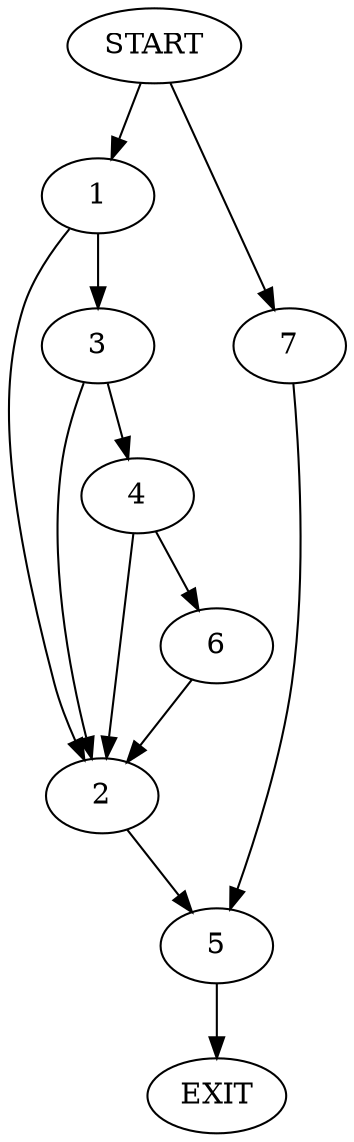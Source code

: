 digraph {
0 [label="START"]
8 [label="EXIT"]
0 -> 1
1 -> 2
1 -> 3
3 -> 2
3 -> 4
2 -> 5
4 -> 2
4 -> 6
6 -> 2
5 -> 8
0 -> 7
7 -> 5
}
